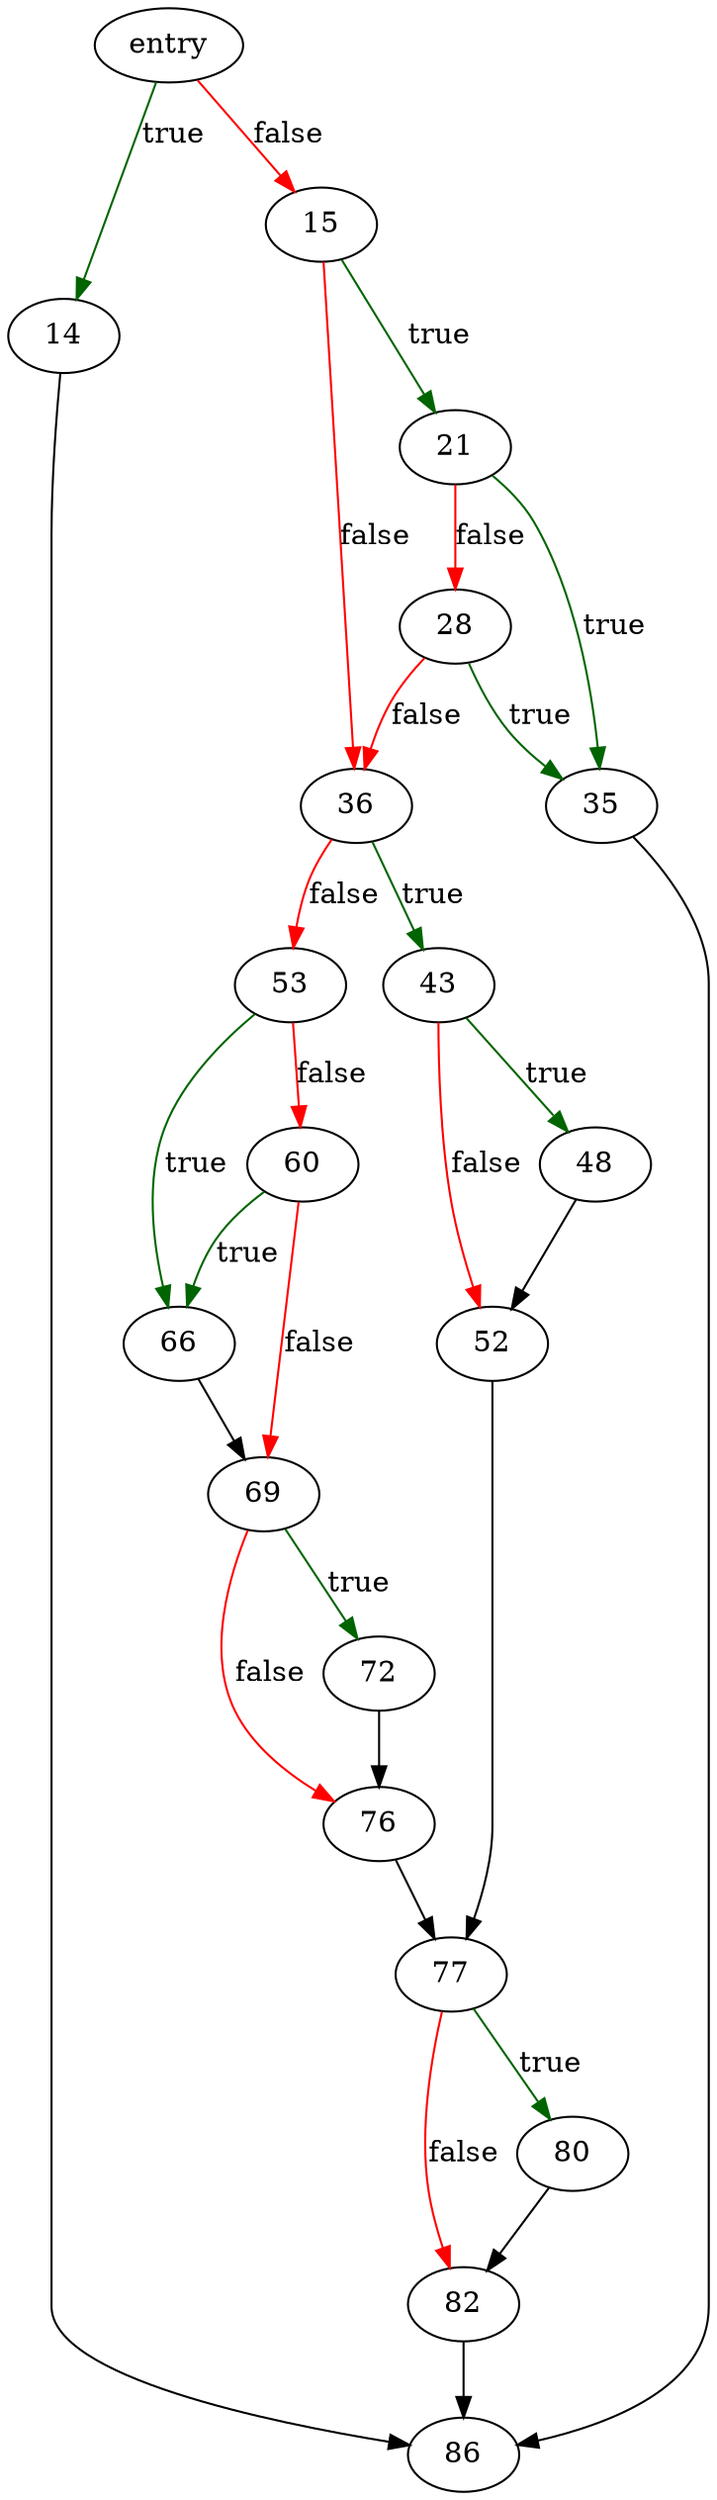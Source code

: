 digraph "pagerStress" {
	// Node definitions.
	2 [label=entry];
	14;
	15;
	21;
	28;
	35;
	36;
	43;
	48;
	52;
	53;
	60;
	66;
	69;
	72;
	76;
	77;
	80;
	82;
	86;

	// Edge definitions.
	2 -> 14 [
		color=darkgreen
		label=true
	];
	2 -> 15 [
		color=red
		label=false
	];
	14 -> 86;
	15 -> 21 [
		color=darkgreen
		label=true
	];
	15 -> 36 [
		color=red
		label=false
	];
	21 -> 28 [
		color=red
		label=false
	];
	21 -> 35 [
		color=darkgreen
		label=true
	];
	28 -> 35 [
		color=darkgreen
		label=true
	];
	28 -> 36 [
		color=red
		label=false
	];
	35 -> 86;
	36 -> 43 [
		color=darkgreen
		label=true
	];
	36 -> 53 [
		color=red
		label=false
	];
	43 -> 48 [
		color=darkgreen
		label=true
	];
	43 -> 52 [
		color=red
		label=false
	];
	48 -> 52;
	52 -> 77;
	53 -> 60 [
		color=red
		label=false
	];
	53 -> 66 [
		color=darkgreen
		label=true
	];
	60 -> 66 [
		color=darkgreen
		label=true
	];
	60 -> 69 [
		color=red
		label=false
	];
	66 -> 69;
	69 -> 72 [
		color=darkgreen
		label=true
	];
	69 -> 76 [
		color=red
		label=false
	];
	72 -> 76;
	76 -> 77;
	77 -> 80 [
		color=darkgreen
		label=true
	];
	77 -> 82 [
		color=red
		label=false
	];
	80 -> 82;
	82 -> 86;
}